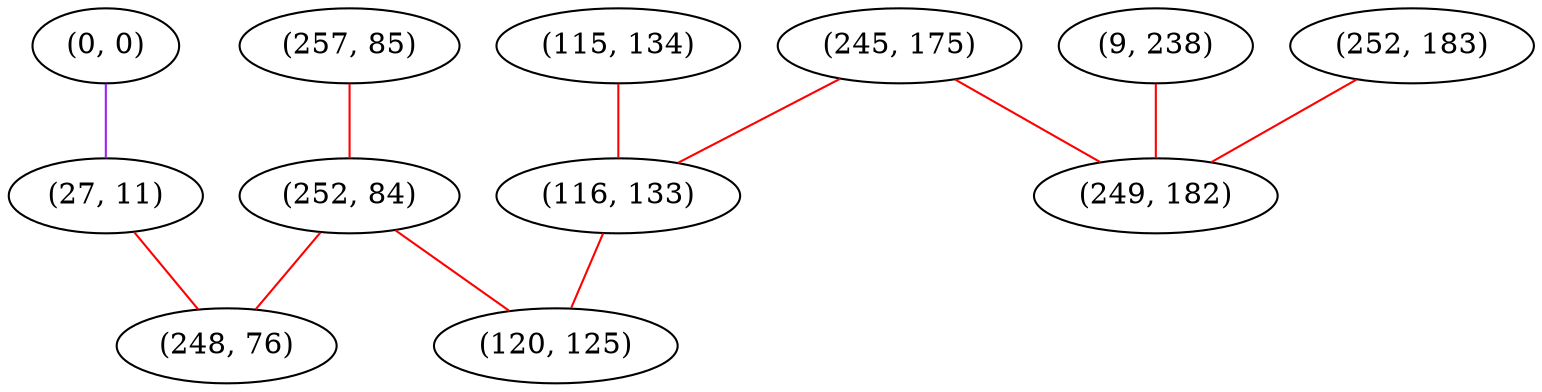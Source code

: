 graph "" {
"(257, 85)";
"(245, 175)";
"(9, 238)";
"(115, 134)";
"(252, 183)";
"(0, 0)";
"(252, 84)";
"(27, 11)";
"(248, 76)";
"(116, 133)";
"(120, 125)";
"(249, 182)";
"(257, 85)" -- "(252, 84)"  [color=red, key=0, weight=1];
"(245, 175)" -- "(116, 133)"  [color=red, key=0, weight=1];
"(245, 175)" -- "(249, 182)"  [color=red, key=0, weight=1];
"(9, 238)" -- "(249, 182)"  [color=red, key=0, weight=1];
"(115, 134)" -- "(116, 133)"  [color=red, key=0, weight=1];
"(252, 183)" -- "(249, 182)"  [color=red, key=0, weight=1];
"(0, 0)" -- "(27, 11)"  [color=purple, key=0, weight=4];
"(252, 84)" -- "(120, 125)"  [color=red, key=0, weight=1];
"(252, 84)" -- "(248, 76)"  [color=red, key=0, weight=1];
"(27, 11)" -- "(248, 76)"  [color=red, key=0, weight=1];
"(116, 133)" -- "(120, 125)"  [color=red, key=0, weight=1];
}
